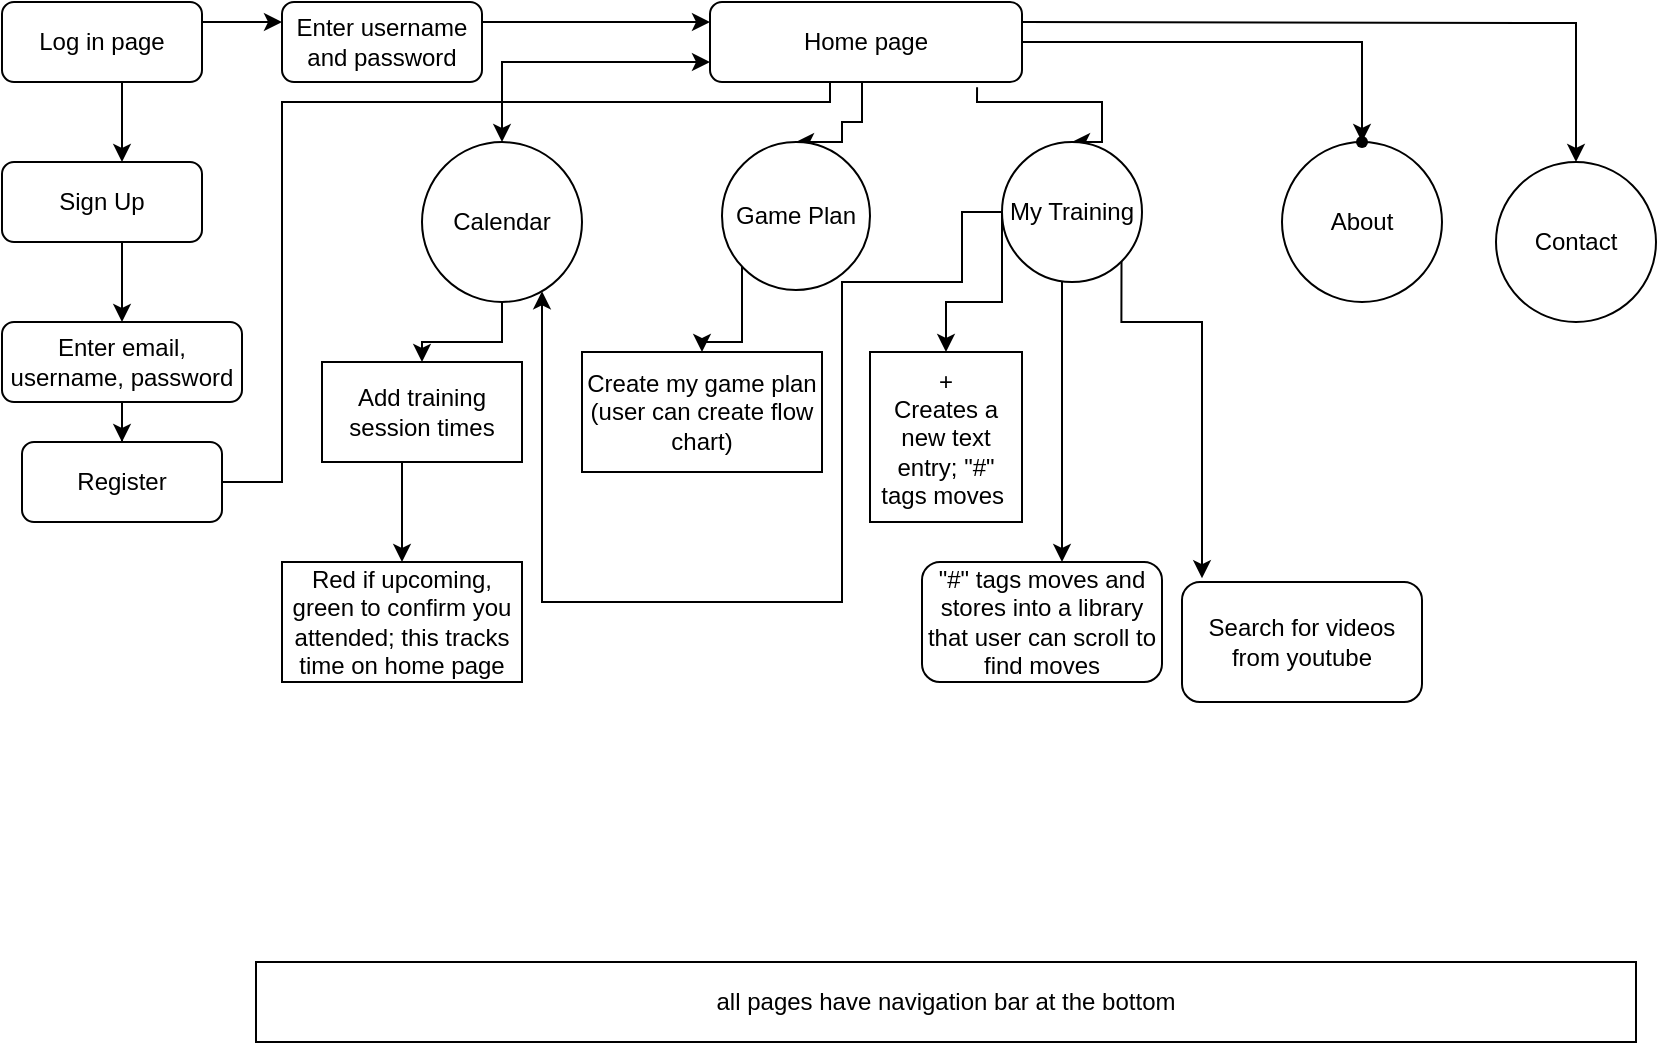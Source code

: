 <mxfile version="21.1.5" type="github">
  <diagram id="C5RBs43oDa-KdzZeNtuy" name="User Flow Chart">
    <mxGraphModel dx="1105" dy="578" grid="1" gridSize="10" guides="1" tooltips="1" connect="1" arrows="1" fold="1" page="1" pageScale="1" pageWidth="827" pageHeight="1169" math="0" shadow="0">
      <root>
        <mxCell id="WIyWlLk6GJQsqaUBKTNV-0" />
        <mxCell id="WIyWlLk6GJQsqaUBKTNV-1" parent="WIyWlLk6GJQsqaUBKTNV-0" />
        <mxCell id="Zp5swKwJJR8pIABv6MJu-21" value="" style="edgeStyle=orthogonalEdgeStyle;rounded=0;orthogonalLoop=1;jettySize=auto;html=1;entryX=0.5;entryY=0;entryDx=0;entryDy=0;" parent="WIyWlLk6GJQsqaUBKTNV-1" source="WIyWlLk6GJQsqaUBKTNV-3" target="Zp5swKwJJR8pIABv6MJu-17" edge="1">
          <mxGeometry relative="1" as="geometry">
            <Array as="points">
              <mxPoint x="414" y="50" />
              <mxPoint x="250" y="50" />
            </Array>
          </mxGeometry>
        </mxCell>
        <mxCell id="Zp5swKwJJR8pIABv6MJu-23" value="" style="edgeStyle=orthogonalEdgeStyle;rounded=0;orthogonalLoop=1;jettySize=auto;html=1;entryX=0.5;entryY=0;entryDx=0;entryDy=0;" parent="WIyWlLk6GJQsqaUBKTNV-1" target="Zp5swKwJJR8pIABv6MJu-20" edge="1">
          <mxGeometry relative="1" as="geometry">
            <mxPoint x="510" y="10" as="sourcePoint" />
          </mxGeometry>
        </mxCell>
        <mxCell id="Zp5swKwJJR8pIABv6MJu-29" value="" style="edgeStyle=orthogonalEdgeStyle;rounded=0;orthogonalLoop=1;jettySize=auto;html=1;" parent="WIyWlLk6GJQsqaUBKTNV-1" source="WIyWlLk6GJQsqaUBKTNV-3" target="Zp5swKwJJR8pIABv6MJu-28" edge="1">
          <mxGeometry relative="1" as="geometry" />
        </mxCell>
        <mxCell id="Zp5swKwJJR8pIABv6MJu-30" value="" style="edgeStyle=orthogonalEdgeStyle;rounded=0;orthogonalLoop=1;jettySize=auto;html=1;exitX=0.856;exitY=1.065;exitDx=0;exitDy=0;exitPerimeter=0;entryX=0.5;entryY=0;entryDx=0;entryDy=0;" parent="WIyWlLk6GJQsqaUBKTNV-1" source="WIyWlLk6GJQsqaUBKTNV-3" target="Zp5swKwJJR8pIABv6MJu-16" edge="1">
          <mxGeometry relative="1" as="geometry">
            <Array as="points">
              <mxPoint x="488" y="50" />
              <mxPoint x="550" y="50" />
            </Array>
          </mxGeometry>
        </mxCell>
        <mxCell id="Zp5swKwJJR8pIABv6MJu-31" value="" style="edgeStyle=orthogonalEdgeStyle;rounded=0;orthogonalLoop=1;jettySize=auto;html=1;entryX=0.5;entryY=0;entryDx=0;entryDy=0;" parent="WIyWlLk6GJQsqaUBKTNV-1" source="WIyWlLk6GJQsqaUBKTNV-3" target="Zp5swKwJJR8pIABv6MJu-18" edge="1">
          <mxGeometry relative="1" as="geometry">
            <Array as="points">
              <mxPoint x="430" y="60" />
              <mxPoint x="420" y="60" />
              <mxPoint x="420" y="70" />
            </Array>
          </mxGeometry>
        </mxCell>
        <mxCell id="WIyWlLk6GJQsqaUBKTNV-3" value="Home page" style="rounded=1;whiteSpace=wrap;html=1;fontSize=12;glass=0;strokeWidth=1;shadow=0;" parent="WIyWlLk6GJQsqaUBKTNV-1" vertex="1">
          <mxGeometry x="354" width="156" height="40" as="geometry" />
        </mxCell>
        <mxCell id="Zp5swKwJJR8pIABv6MJu-3" value="" style="edgeStyle=orthogonalEdgeStyle;rounded=0;orthogonalLoop=1;jettySize=auto;html=1;" parent="WIyWlLk6GJQsqaUBKTNV-1" source="Zp5swKwJJR8pIABv6MJu-0" target="Zp5swKwJJR8pIABv6MJu-2" edge="1">
          <mxGeometry relative="1" as="geometry">
            <Array as="points">
              <mxPoint x="120" y="10" />
              <mxPoint x="120" y="10" />
            </Array>
          </mxGeometry>
        </mxCell>
        <mxCell id="Zp5swKwJJR8pIABv6MJu-6" value="" style="edgeStyle=orthogonalEdgeStyle;rounded=0;orthogonalLoop=1;jettySize=auto;html=1;" parent="WIyWlLk6GJQsqaUBKTNV-1" source="Zp5swKwJJR8pIABv6MJu-0" target="Zp5swKwJJR8pIABv6MJu-1" edge="1">
          <mxGeometry relative="1" as="geometry">
            <Array as="points">
              <mxPoint x="60" y="60" />
              <mxPoint x="60" y="60" />
            </Array>
          </mxGeometry>
        </mxCell>
        <mxCell id="Zp5swKwJJR8pIABv6MJu-0" value="Log in page" style="rounded=1;whiteSpace=wrap;html=1;fontSize=12;glass=0;strokeWidth=1;shadow=0;" parent="WIyWlLk6GJQsqaUBKTNV-1" vertex="1">
          <mxGeometry width="100" height="40" as="geometry" />
        </mxCell>
        <mxCell id="Zp5swKwJJR8pIABv6MJu-8" value="" style="edgeStyle=orthogonalEdgeStyle;rounded=0;orthogonalLoop=1;jettySize=auto;html=1;" parent="WIyWlLk6GJQsqaUBKTNV-1" source="Zp5swKwJJR8pIABv6MJu-1" target="Zp5swKwJJR8pIABv6MJu-7" edge="1">
          <mxGeometry relative="1" as="geometry">
            <Array as="points">
              <mxPoint x="60" y="130" />
              <mxPoint x="60" y="130" />
            </Array>
          </mxGeometry>
        </mxCell>
        <mxCell id="Zp5swKwJJR8pIABv6MJu-1" value="Sign Up" style="rounded=1;whiteSpace=wrap;html=1;fontSize=12;glass=0;strokeWidth=1;shadow=0;" parent="WIyWlLk6GJQsqaUBKTNV-1" vertex="1">
          <mxGeometry y="80" width="100" height="40" as="geometry" />
        </mxCell>
        <mxCell id="Zp5swKwJJR8pIABv6MJu-5" value="" style="edgeStyle=orthogonalEdgeStyle;rounded=0;orthogonalLoop=1;jettySize=auto;html=1;" parent="WIyWlLk6GJQsqaUBKTNV-1" source="Zp5swKwJJR8pIABv6MJu-2" target="WIyWlLk6GJQsqaUBKTNV-3" edge="1">
          <mxGeometry relative="1" as="geometry">
            <Array as="points">
              <mxPoint x="300" y="10" />
              <mxPoint x="300" y="10" />
            </Array>
          </mxGeometry>
        </mxCell>
        <mxCell id="Zp5swKwJJR8pIABv6MJu-2" value="Enter username and password" style="rounded=1;whiteSpace=wrap;html=1;fontSize=12;glass=0;strokeWidth=1;shadow=0;" parent="WIyWlLk6GJQsqaUBKTNV-1" vertex="1">
          <mxGeometry x="140" width="100" height="40" as="geometry" />
        </mxCell>
        <mxCell id="Zp5swKwJJR8pIABv6MJu-10" value="" style="edgeStyle=orthogonalEdgeStyle;rounded=0;orthogonalLoop=1;jettySize=auto;html=1;" parent="WIyWlLk6GJQsqaUBKTNV-1" source="Zp5swKwJJR8pIABv6MJu-7" target="Zp5swKwJJR8pIABv6MJu-9" edge="1">
          <mxGeometry relative="1" as="geometry" />
        </mxCell>
        <mxCell id="Zp5swKwJJR8pIABv6MJu-7" value="Enter email, username, password" style="rounded=1;whiteSpace=wrap;html=1;fontSize=12;glass=0;strokeWidth=1;shadow=0;" parent="WIyWlLk6GJQsqaUBKTNV-1" vertex="1">
          <mxGeometry y="160" width="120" height="40" as="geometry" />
        </mxCell>
        <mxCell id="Zp5swKwJJR8pIABv6MJu-11" value="" style="edgeStyle=orthogonalEdgeStyle;rounded=0;orthogonalLoop=1;jettySize=auto;html=1;" parent="WIyWlLk6GJQsqaUBKTNV-1" source="Zp5swKwJJR8pIABv6MJu-9" target="WIyWlLk6GJQsqaUBKTNV-3" edge="1">
          <mxGeometry relative="1" as="geometry">
            <mxPoint x="360" y="70" as="targetPoint" />
            <Array as="points">
              <mxPoint x="140" y="240" />
              <mxPoint x="140" y="50" />
              <mxPoint x="250" y="50" />
              <mxPoint x="250" y="30" />
            </Array>
          </mxGeometry>
        </mxCell>
        <mxCell id="Zp5swKwJJR8pIABv6MJu-9" value="Register" style="rounded=1;whiteSpace=wrap;html=1;fontSize=12;glass=0;strokeWidth=1;shadow=0;" parent="WIyWlLk6GJQsqaUBKTNV-1" vertex="1">
          <mxGeometry x="10" y="220" width="100" height="40" as="geometry" />
        </mxCell>
        <mxCell id="Zp5swKwJJR8pIABv6MJu-39" value="" style="edgeStyle=orthogonalEdgeStyle;rounded=0;orthogonalLoop=1;jettySize=auto;html=1;exitX=0;exitY=0.5;exitDx=0;exitDy=0;" parent="WIyWlLk6GJQsqaUBKTNV-1" source="Zp5swKwJJR8pIABv6MJu-16" target="Zp5swKwJJR8pIABv6MJu-38" edge="1">
          <mxGeometry relative="1" as="geometry">
            <Array as="points">
              <mxPoint x="500" y="150" />
              <mxPoint x="472" y="150" />
            </Array>
          </mxGeometry>
        </mxCell>
        <mxCell id="Zp5swKwJJR8pIABv6MJu-44" value="" style="edgeStyle=orthogonalEdgeStyle;rounded=0;orthogonalLoop=1;jettySize=auto;html=1;" parent="WIyWlLk6GJQsqaUBKTNV-1" source="Zp5swKwJJR8pIABv6MJu-16" target="Zp5swKwJJR8pIABv6MJu-43" edge="1">
          <mxGeometry relative="1" as="geometry">
            <Array as="points">
              <mxPoint x="530" y="210" />
              <mxPoint x="530" y="210" />
            </Array>
          </mxGeometry>
        </mxCell>
        <mxCell id="Zp5swKwJJR8pIABv6MJu-47" value="" style="edgeStyle=orthogonalEdgeStyle;rounded=0;orthogonalLoop=1;jettySize=auto;html=1;entryX=0.08;entryY=-0.032;entryDx=0;entryDy=0;entryPerimeter=0;exitX=1;exitY=1;exitDx=0;exitDy=0;" parent="WIyWlLk6GJQsqaUBKTNV-1" source="Zp5swKwJJR8pIABv6MJu-16" target="Zp5swKwJJR8pIABv6MJu-46" edge="1">
          <mxGeometry relative="1" as="geometry">
            <Array as="points">
              <mxPoint x="560" y="160" />
              <mxPoint x="600" y="160" />
              <mxPoint x="600" y="288" />
            </Array>
          </mxGeometry>
        </mxCell>
        <mxCell id="Zp5swKwJJR8pIABv6MJu-51" value="" style="edgeStyle=orthogonalEdgeStyle;rounded=0;orthogonalLoop=1;jettySize=auto;html=1;exitX=0;exitY=0.5;exitDx=0;exitDy=0;" parent="WIyWlLk6GJQsqaUBKTNV-1" source="Zp5swKwJJR8pIABv6MJu-16" target="Zp5swKwJJR8pIABv6MJu-17" edge="1">
          <mxGeometry relative="1" as="geometry">
            <Array as="points">
              <mxPoint x="480" y="105" />
              <mxPoint x="480" y="140" />
              <mxPoint x="420" y="140" />
              <mxPoint x="420" y="300" />
              <mxPoint x="270" y="300" />
            </Array>
          </mxGeometry>
        </mxCell>
        <mxCell id="Zp5swKwJJR8pIABv6MJu-16" value="My Training" style="ellipse;whiteSpace=wrap;html=1;aspect=fixed;" parent="WIyWlLk6GJQsqaUBKTNV-1" vertex="1">
          <mxGeometry x="500" y="70" width="70" height="70" as="geometry" />
        </mxCell>
        <mxCell id="Zp5swKwJJR8pIABv6MJu-33" value="" style="edgeStyle=orthogonalEdgeStyle;rounded=0;orthogonalLoop=1;jettySize=auto;html=1;" parent="WIyWlLk6GJQsqaUBKTNV-1" source="Zp5swKwJJR8pIABv6MJu-17" target="Zp5swKwJJR8pIABv6MJu-32" edge="1">
          <mxGeometry relative="1" as="geometry" />
        </mxCell>
        <mxCell id="Zp5swKwJJR8pIABv6MJu-17" value="Calendar" style="ellipse;whiteSpace=wrap;html=1;aspect=fixed;" parent="WIyWlLk6GJQsqaUBKTNV-1" vertex="1">
          <mxGeometry x="210" y="70" width="80" height="80" as="geometry" />
        </mxCell>
        <mxCell id="Zp5swKwJJR8pIABv6MJu-37" value="" style="edgeStyle=orthogonalEdgeStyle;rounded=0;orthogonalLoop=1;jettySize=auto;html=1;" parent="WIyWlLk6GJQsqaUBKTNV-1" source="Zp5swKwJJR8pIABv6MJu-18" target="Zp5swKwJJR8pIABv6MJu-36" edge="1">
          <mxGeometry relative="1" as="geometry">
            <Array as="points">
              <mxPoint x="370" y="170" />
              <mxPoint x="350" y="170" />
            </Array>
          </mxGeometry>
        </mxCell>
        <mxCell id="Zp5swKwJJR8pIABv6MJu-18" value="Game Plan" style="ellipse;whiteSpace=wrap;html=1;aspect=fixed;" parent="WIyWlLk6GJQsqaUBKTNV-1" vertex="1">
          <mxGeometry x="360" y="70" width="74" height="74" as="geometry" />
        </mxCell>
        <mxCell id="Zp5swKwJJR8pIABv6MJu-19" value="About" style="ellipse;whiteSpace=wrap;html=1;aspect=fixed;" parent="WIyWlLk6GJQsqaUBKTNV-1" vertex="1">
          <mxGeometry x="640" y="70" width="80" height="80" as="geometry" />
        </mxCell>
        <mxCell id="Zp5swKwJJR8pIABv6MJu-20" value="Contact" style="ellipse;whiteSpace=wrap;html=1;aspect=fixed;" parent="WIyWlLk6GJQsqaUBKTNV-1" vertex="1">
          <mxGeometry x="747" y="80" width="80" height="80" as="geometry" />
        </mxCell>
        <mxCell id="Zp5swKwJJR8pIABv6MJu-28" value="" style="shape=waypoint;sketch=0;size=6;pointerEvents=1;points=[];fillColor=default;resizable=0;rotatable=0;perimeter=centerPerimeter;snapToPoint=1;rounded=1;glass=0;strokeWidth=1;shadow=0;" parent="WIyWlLk6GJQsqaUBKTNV-1" vertex="1">
          <mxGeometry x="670" y="60" width="20" height="20" as="geometry" />
        </mxCell>
        <mxCell id="Zp5swKwJJR8pIABv6MJu-35" value="" style="edgeStyle=orthogonalEdgeStyle;rounded=0;orthogonalLoop=1;jettySize=auto;html=1;" parent="WIyWlLk6GJQsqaUBKTNV-1" source="Zp5swKwJJR8pIABv6MJu-32" target="Zp5swKwJJR8pIABv6MJu-34" edge="1">
          <mxGeometry relative="1" as="geometry">
            <Array as="points">
              <mxPoint x="200" y="250" />
              <mxPoint x="200" y="250" />
            </Array>
          </mxGeometry>
        </mxCell>
        <mxCell id="Zp5swKwJJR8pIABv6MJu-32" value="Add training session times" style="whiteSpace=wrap;html=1;" parent="WIyWlLk6GJQsqaUBKTNV-1" vertex="1">
          <mxGeometry x="160" y="180" width="100" height="50" as="geometry" />
        </mxCell>
        <mxCell id="Zp5swKwJJR8pIABv6MJu-34" value="Red if upcoming, green to confirm you attended; this tracks time on home page" style="whiteSpace=wrap;html=1;" parent="WIyWlLk6GJQsqaUBKTNV-1" vertex="1">
          <mxGeometry x="140" y="280" width="120" height="60" as="geometry" />
        </mxCell>
        <mxCell id="Zp5swKwJJR8pIABv6MJu-36" value="Create my game plan (user can create flow chart)" style="whiteSpace=wrap;html=1;" parent="WIyWlLk6GJQsqaUBKTNV-1" vertex="1">
          <mxGeometry x="290" y="175" width="120" height="60" as="geometry" />
        </mxCell>
        <mxCell id="Zp5swKwJJR8pIABv6MJu-38" value="+&lt;br&gt;Creates a new text entry; &quot;#&quot; tags moves&amp;nbsp;" style="whiteSpace=wrap;html=1;" parent="WIyWlLk6GJQsqaUBKTNV-1" vertex="1">
          <mxGeometry x="434" y="175" width="76" height="85" as="geometry" />
        </mxCell>
        <mxCell id="Zp5swKwJJR8pIABv6MJu-43" value="&quot;#&quot; tags moves and stores into a library that user can scroll to find moves" style="rounded=1;whiteSpace=wrap;html=1;" parent="WIyWlLk6GJQsqaUBKTNV-1" vertex="1">
          <mxGeometry x="460" y="280" width="120" height="60" as="geometry" />
        </mxCell>
        <mxCell id="Zp5swKwJJR8pIABv6MJu-46" value="Search for videos from youtube" style="rounded=1;whiteSpace=wrap;html=1;" parent="WIyWlLk6GJQsqaUBKTNV-1" vertex="1">
          <mxGeometry x="590" y="290" width="120" height="60" as="geometry" />
        </mxCell>
        <mxCell id="Zp5swKwJJR8pIABv6MJu-48" value="all pages have navigation bar at the bottom" style="rounded=0;whiteSpace=wrap;html=1;" parent="WIyWlLk6GJQsqaUBKTNV-1" vertex="1">
          <mxGeometry x="127" y="480" width="690" height="40" as="geometry" />
        </mxCell>
      </root>
    </mxGraphModel>
  </diagram>
</mxfile>
